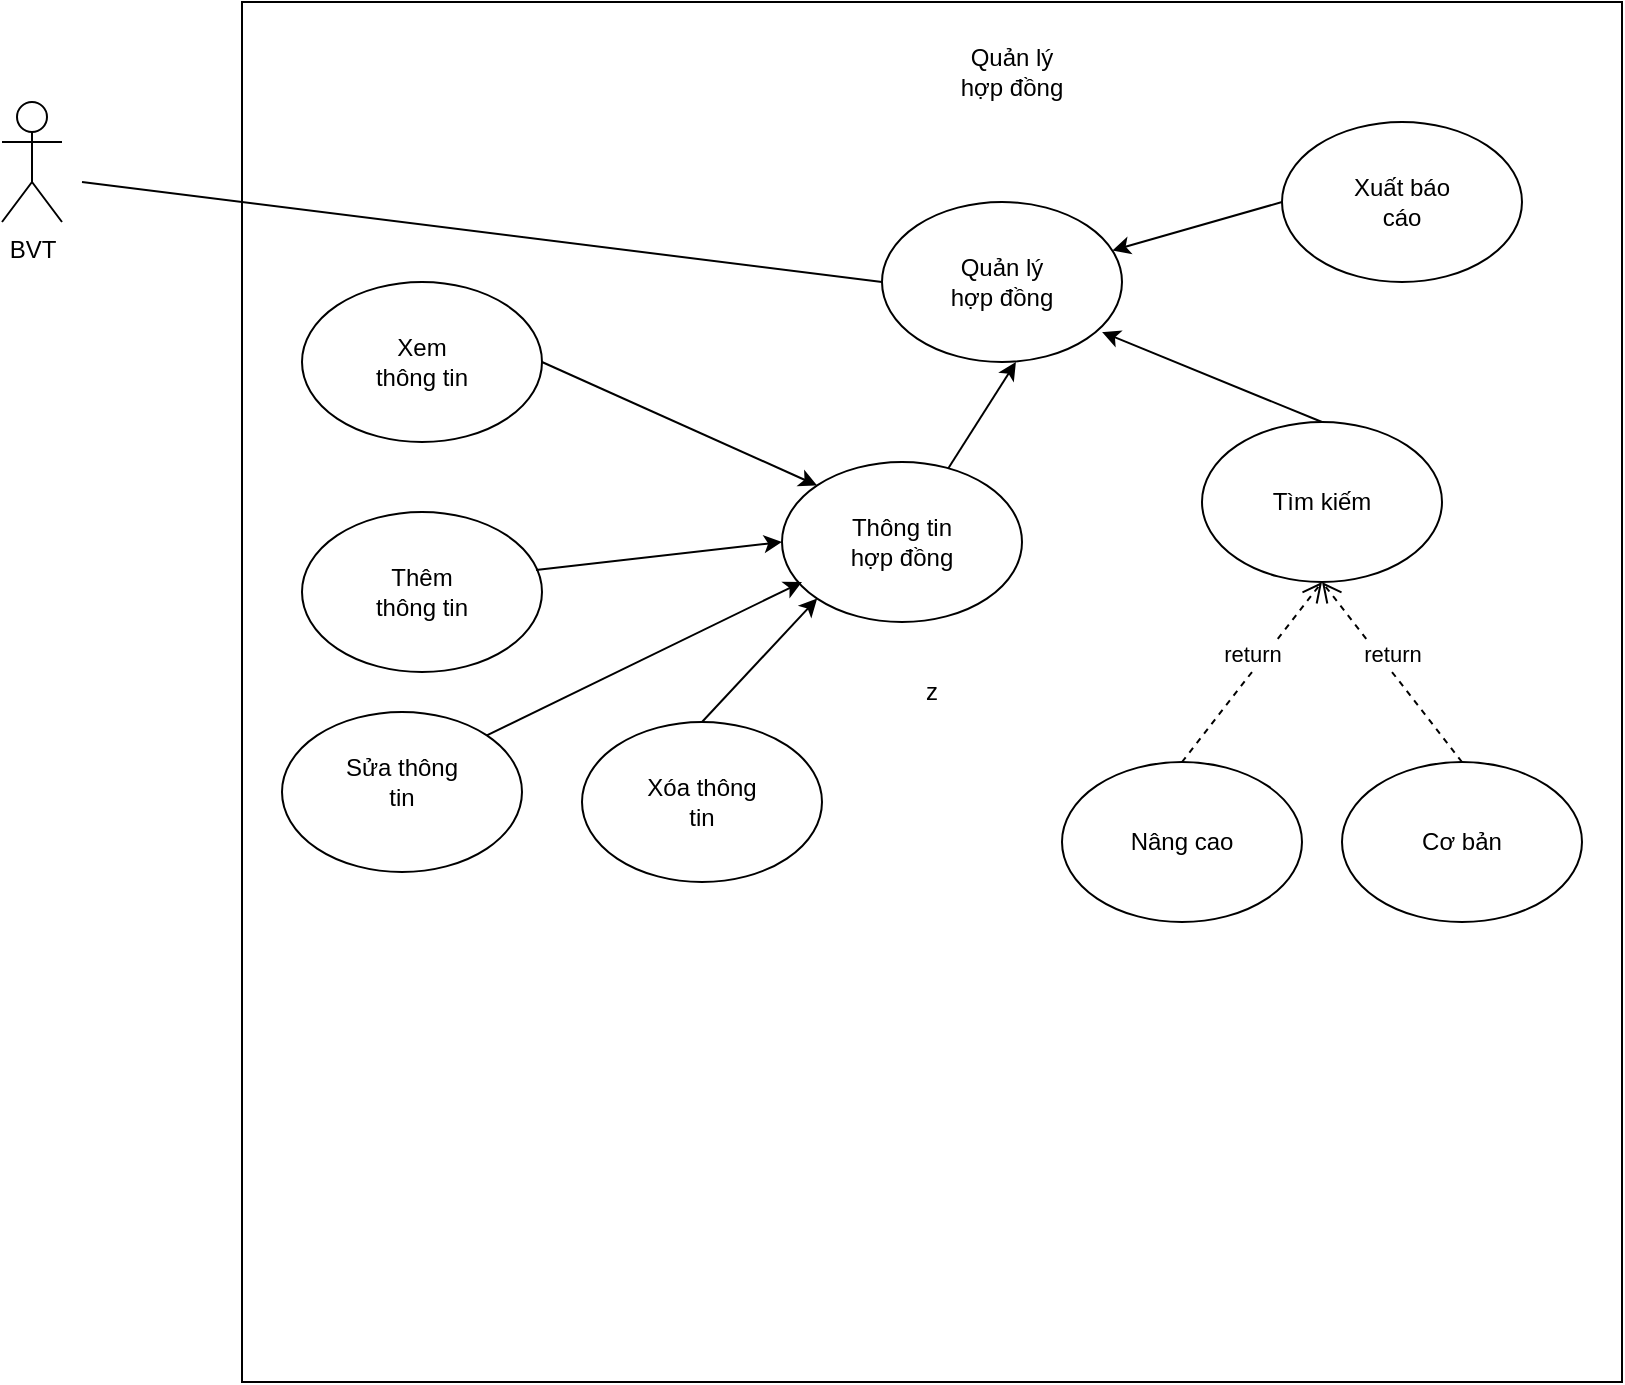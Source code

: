 <mxfile version="16.1.0" type="github">
  <diagram id="m6__KW4LDvdU8QPtBLF1" name="Page-1">
    <mxGraphModel dx="1718" dy="450" grid="1" gridSize="10" guides="1" tooltips="1" connect="1" arrows="1" fold="1" page="1" pageScale="1" pageWidth="850" pageHeight="1100" math="0" shadow="0">
      <root>
        <mxCell id="0" />
        <mxCell id="1" parent="0" />
        <mxCell id="G4ISepCTa3lVaH05cGdB-1" value="BVT" style="shape=umlActor;verticalLabelPosition=bottom;verticalAlign=top;html=1;outlineConnect=0;" vertex="1" parent="1">
          <mxGeometry x="-50" y="70" width="30" height="60" as="geometry" />
        </mxCell>
        <mxCell id="G4ISepCTa3lVaH05cGdB-2" value="z" style="whiteSpace=wrap;html=1;aspect=fixed;" vertex="1" parent="1">
          <mxGeometry x="70" y="20" width="690" height="690" as="geometry" />
        </mxCell>
        <mxCell id="G4ISepCTa3lVaH05cGdB-5" value="Quản lý hợp đồng" style="text;html=1;strokeColor=none;fillColor=none;align=center;verticalAlign=middle;whiteSpace=wrap;rounded=0;" vertex="1" parent="1">
          <mxGeometry x="425" y="40" width="60" height="30" as="geometry" />
        </mxCell>
        <mxCell id="G4ISepCTa3lVaH05cGdB-7" value="" style="ellipse;whiteSpace=wrap;html=1;" vertex="1" parent="1">
          <mxGeometry x="390" y="120" width="120" height="80" as="geometry" />
        </mxCell>
        <mxCell id="G4ISepCTa3lVaH05cGdB-8" value="Quản lý hợp đồng" style="text;html=1;strokeColor=none;fillColor=none;align=center;verticalAlign=middle;whiteSpace=wrap;rounded=0;" vertex="1" parent="1">
          <mxGeometry x="420" y="145" width="60" height="30" as="geometry" />
        </mxCell>
        <mxCell id="G4ISepCTa3lVaH05cGdB-9" value="" style="ellipse;whiteSpace=wrap;html=1;" vertex="1" parent="1">
          <mxGeometry x="590" y="80" width="120" height="80" as="geometry" />
        </mxCell>
        <mxCell id="G4ISepCTa3lVaH05cGdB-10" value="Xuất báo cáo" style="text;html=1;strokeColor=none;fillColor=none;align=center;verticalAlign=middle;whiteSpace=wrap;rounded=0;" vertex="1" parent="1">
          <mxGeometry x="620" y="105" width="60" height="30" as="geometry" />
        </mxCell>
        <mxCell id="G4ISepCTa3lVaH05cGdB-14" value="" style="endArrow=classic;html=1;rounded=0;exitX=0;exitY=0.5;exitDx=0;exitDy=0;" edge="1" parent="1" source="G4ISepCTa3lVaH05cGdB-9" target="G4ISepCTa3lVaH05cGdB-7">
          <mxGeometry width="50" height="50" relative="1" as="geometry">
            <mxPoint x="400" y="250" as="sourcePoint" />
            <mxPoint x="450" y="200" as="targetPoint" />
          </mxGeometry>
        </mxCell>
        <mxCell id="G4ISepCTa3lVaH05cGdB-15" value="" style="ellipse;whiteSpace=wrap;html=1;" vertex="1" parent="1">
          <mxGeometry x="550" y="230" width="120" height="80" as="geometry" />
        </mxCell>
        <mxCell id="G4ISepCTa3lVaH05cGdB-16" value="Tìm kiếm" style="text;html=1;strokeColor=none;fillColor=none;align=center;verticalAlign=middle;whiteSpace=wrap;rounded=0;" vertex="1" parent="1">
          <mxGeometry x="580" y="255" width="60" height="30" as="geometry" />
        </mxCell>
        <mxCell id="G4ISepCTa3lVaH05cGdB-17" value="return" style="html=1;verticalAlign=bottom;endArrow=open;dashed=1;endSize=8;rounded=0;entryX=0.5;entryY=1;entryDx=0;entryDy=0;exitX=0.5;exitY=0;exitDx=0;exitDy=0;" edge="1" parent="1" source="G4ISepCTa3lVaH05cGdB-18" target="G4ISepCTa3lVaH05cGdB-15">
          <mxGeometry relative="1" as="geometry">
            <mxPoint x="460" y="230" as="sourcePoint" />
            <mxPoint x="380" y="230" as="targetPoint" />
            <Array as="points">
              <mxPoint x="680" y="400" />
            </Array>
          </mxGeometry>
        </mxCell>
        <mxCell id="G4ISepCTa3lVaH05cGdB-18" value="" style="ellipse;whiteSpace=wrap;html=1;" vertex="1" parent="1">
          <mxGeometry x="620" y="400" width="120" height="80" as="geometry" />
        </mxCell>
        <mxCell id="G4ISepCTa3lVaH05cGdB-19" value="Cơ bản" style="text;html=1;strokeColor=none;fillColor=none;align=center;verticalAlign=middle;whiteSpace=wrap;rounded=0;" vertex="1" parent="1">
          <mxGeometry x="650" y="425" width="60" height="30" as="geometry" />
        </mxCell>
        <mxCell id="G4ISepCTa3lVaH05cGdB-20" value="" style="ellipse;whiteSpace=wrap;html=1;" vertex="1" parent="1">
          <mxGeometry x="480" y="400" width="120" height="80" as="geometry" />
        </mxCell>
        <mxCell id="G4ISepCTa3lVaH05cGdB-21" value="Nâng cao" style="text;html=1;strokeColor=none;fillColor=none;align=center;verticalAlign=middle;whiteSpace=wrap;rounded=0;" vertex="1" parent="1">
          <mxGeometry x="510" y="425" width="60" height="30" as="geometry" />
        </mxCell>
        <mxCell id="G4ISepCTa3lVaH05cGdB-23" value="return" style="html=1;verticalAlign=bottom;endArrow=open;dashed=1;endSize=8;rounded=0;exitX=0.5;exitY=0;exitDx=0;exitDy=0;" edge="1" parent="1" source="G4ISepCTa3lVaH05cGdB-20">
          <mxGeometry relative="1" as="geometry">
            <mxPoint x="460" y="430" as="sourcePoint" />
            <mxPoint x="610" y="310" as="targetPoint" />
          </mxGeometry>
        </mxCell>
        <mxCell id="G4ISepCTa3lVaH05cGdB-24" value="" style="endArrow=classic;html=1;rounded=0;exitX=0.5;exitY=0;exitDx=0;exitDy=0;entryX=0.917;entryY=0.813;entryDx=0;entryDy=0;entryPerimeter=0;" edge="1" parent="1" source="G4ISepCTa3lVaH05cGdB-15" target="G4ISepCTa3lVaH05cGdB-7">
          <mxGeometry width="50" height="50" relative="1" as="geometry">
            <mxPoint x="400" y="260" as="sourcePoint" />
            <mxPoint x="450" y="210" as="targetPoint" />
          </mxGeometry>
        </mxCell>
        <mxCell id="G4ISepCTa3lVaH05cGdB-25" value="" style="ellipse;whiteSpace=wrap;html=1;" vertex="1" parent="1">
          <mxGeometry x="340" y="250" width="120" height="80" as="geometry" />
        </mxCell>
        <mxCell id="G4ISepCTa3lVaH05cGdB-26" value="Thông tin hợp đồng" style="text;html=1;strokeColor=none;fillColor=none;align=center;verticalAlign=middle;whiteSpace=wrap;rounded=0;" vertex="1" parent="1">
          <mxGeometry x="370" y="275" width="60" height="30" as="geometry" />
        </mxCell>
        <mxCell id="G4ISepCTa3lVaH05cGdB-28" value="" style="endArrow=classic;html=1;rounded=0;entryX=0.558;entryY=1;entryDx=0;entryDy=0;entryPerimeter=0;" edge="1" parent="1" source="G4ISepCTa3lVaH05cGdB-25" target="G4ISepCTa3lVaH05cGdB-7">
          <mxGeometry width="50" height="50" relative="1" as="geometry">
            <mxPoint x="400" y="310" as="sourcePoint" />
            <mxPoint x="450" y="260" as="targetPoint" />
          </mxGeometry>
        </mxCell>
        <mxCell id="G4ISepCTa3lVaH05cGdB-29" value="" style="ellipse;whiteSpace=wrap;html=1;" vertex="1" parent="1">
          <mxGeometry x="90" y="375" width="120" height="80" as="geometry" />
        </mxCell>
        <mxCell id="G4ISepCTa3lVaH05cGdB-31" value="" style="ellipse;whiteSpace=wrap;html=1;" vertex="1" parent="1">
          <mxGeometry x="240" y="380" width="120" height="80" as="geometry" />
        </mxCell>
        <mxCell id="G4ISepCTa3lVaH05cGdB-32" value="" style="ellipse;whiteSpace=wrap;html=1;" vertex="1" parent="1">
          <mxGeometry x="100" y="275" width="120" height="80" as="geometry" />
        </mxCell>
        <mxCell id="G4ISepCTa3lVaH05cGdB-33" value="Thêm thông tin" style="text;html=1;strokeColor=none;fillColor=none;align=center;verticalAlign=middle;whiteSpace=wrap;rounded=0;" vertex="1" parent="1">
          <mxGeometry x="130" y="300" width="60" height="30" as="geometry" />
        </mxCell>
        <mxCell id="G4ISepCTa3lVaH05cGdB-34" value="Sửa thông tin" style="text;html=1;strokeColor=none;fillColor=none;align=center;verticalAlign=middle;whiteSpace=wrap;rounded=0;" vertex="1" parent="1">
          <mxGeometry x="120" y="395" width="60" height="30" as="geometry" />
        </mxCell>
        <mxCell id="G4ISepCTa3lVaH05cGdB-35" value="Xóa thông tin" style="text;html=1;strokeColor=none;fillColor=none;align=center;verticalAlign=middle;whiteSpace=wrap;rounded=0;" vertex="1" parent="1">
          <mxGeometry x="270" y="405" width="60" height="30" as="geometry" />
        </mxCell>
        <mxCell id="G4ISepCTa3lVaH05cGdB-36" value="" style="endArrow=classic;html=1;rounded=0;exitX=0.975;exitY=0.363;exitDx=0;exitDy=0;exitPerimeter=0;entryX=0;entryY=0.5;entryDx=0;entryDy=0;" edge="1" parent="1" source="G4ISepCTa3lVaH05cGdB-32" target="G4ISepCTa3lVaH05cGdB-25">
          <mxGeometry width="50" height="50" relative="1" as="geometry">
            <mxPoint x="400" y="310" as="sourcePoint" />
            <mxPoint x="450" y="260" as="targetPoint" />
          </mxGeometry>
        </mxCell>
        <mxCell id="G4ISepCTa3lVaH05cGdB-37" value="" style="endArrow=classic;html=1;rounded=0;exitX=1;exitY=0;exitDx=0;exitDy=0;" edge="1" parent="1" source="G4ISepCTa3lVaH05cGdB-29">
          <mxGeometry width="50" height="50" relative="1" as="geometry">
            <mxPoint x="400" y="310" as="sourcePoint" />
            <mxPoint x="350" y="310" as="targetPoint" />
          </mxGeometry>
        </mxCell>
        <mxCell id="G4ISepCTa3lVaH05cGdB-38" value="" style="endArrow=classic;html=1;rounded=0;exitX=0.5;exitY=0;exitDx=0;exitDy=0;entryX=0;entryY=1;entryDx=0;entryDy=0;" edge="1" parent="1" source="G4ISepCTa3lVaH05cGdB-31" target="G4ISepCTa3lVaH05cGdB-25">
          <mxGeometry width="50" height="50" relative="1" as="geometry">
            <mxPoint x="400" y="310" as="sourcePoint" />
            <mxPoint x="370" y="320" as="targetPoint" />
          </mxGeometry>
        </mxCell>
        <mxCell id="G4ISepCTa3lVaH05cGdB-39" value="" style="ellipse;whiteSpace=wrap;html=1;" vertex="1" parent="1">
          <mxGeometry x="100" y="160" width="120" height="80" as="geometry" />
        </mxCell>
        <mxCell id="G4ISepCTa3lVaH05cGdB-40" value="Xem thông tin" style="text;html=1;strokeColor=none;fillColor=none;align=center;verticalAlign=middle;whiteSpace=wrap;rounded=0;" vertex="1" parent="1">
          <mxGeometry x="130" y="185" width="60" height="30" as="geometry" />
        </mxCell>
        <mxCell id="G4ISepCTa3lVaH05cGdB-41" value="" style="endArrow=classic;html=1;rounded=0;exitX=1;exitY=0.5;exitDx=0;exitDy=0;entryX=0;entryY=0;entryDx=0;entryDy=0;" edge="1" parent="1" source="G4ISepCTa3lVaH05cGdB-39" target="G4ISepCTa3lVaH05cGdB-25">
          <mxGeometry width="50" height="50" relative="1" as="geometry">
            <mxPoint x="400" y="310" as="sourcePoint" />
            <mxPoint x="450" y="260" as="targetPoint" />
          </mxGeometry>
        </mxCell>
        <mxCell id="G4ISepCTa3lVaH05cGdB-42" value="" style="endArrow=none;html=1;rounded=0;entryX=0;entryY=0.5;entryDx=0;entryDy=0;" edge="1" parent="1" target="G4ISepCTa3lVaH05cGdB-7">
          <mxGeometry width="50" height="50" relative="1" as="geometry">
            <mxPoint x="-10" y="110" as="sourcePoint" />
            <mxPoint x="380" y="150" as="targetPoint" />
          </mxGeometry>
        </mxCell>
      </root>
    </mxGraphModel>
  </diagram>
</mxfile>
